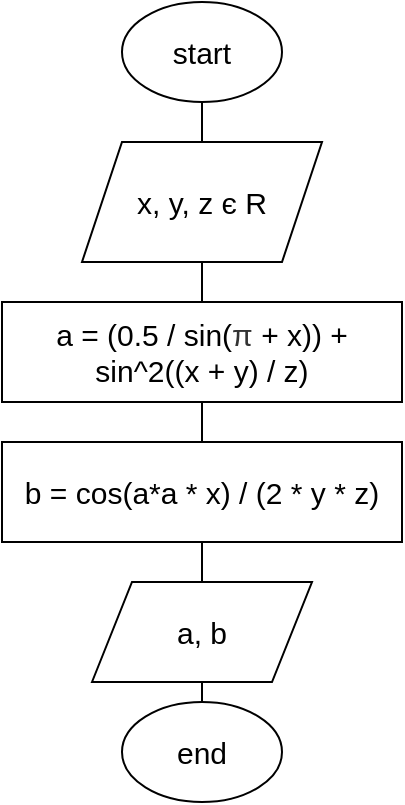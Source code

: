<mxfile version="15.4.0" type="device" pages="2"><diagram id="OuiL14HbTyXfi59SiVN2" name="Task1"><mxGraphModel dx="1038" dy="547" grid="1" gridSize="10" guides="1" tooltips="1" connect="1" arrows="1" fold="1" page="1" pageScale="1" pageWidth="827" pageHeight="1169" math="0" shadow="0"><root><mxCell id="0"/><mxCell id="1" parent="0"/><mxCell id="IaUWAaFqT--o-B53hk6z-4" style="edgeStyle=orthogonalEdgeStyle;rounded=0;orthogonalLoop=1;jettySize=auto;html=1;exitX=0.5;exitY=1;exitDx=0;exitDy=0;entryX=0.5;entryY=0;entryDx=0;entryDy=0;endArrow=none;endFill=0;" parent="1" source="IaUWAaFqT--o-B53hk6z-1" target="IaUWAaFqT--o-B53hk6z-3" edge="1"><mxGeometry relative="1" as="geometry"/></mxCell><mxCell id="IaUWAaFqT--o-B53hk6z-1" value="&lt;font style=&quot;font-size: 15px&quot;&gt;start&lt;/font&gt;" style="ellipse;whiteSpace=wrap;html=1;" parent="1" vertex="1"><mxGeometry x="340" y="20" width="80" height="50" as="geometry"/></mxCell><mxCell id="IaUWAaFqT--o-B53hk6z-6" style="edgeStyle=orthogonalEdgeStyle;rounded=0;orthogonalLoop=1;jettySize=auto;html=1;exitX=0.5;exitY=1;exitDx=0;exitDy=0;entryX=0.5;entryY=0;entryDx=0;entryDy=0;endArrow=none;endFill=0;" parent="1" source="IaUWAaFqT--o-B53hk6z-3" target="IaUWAaFqT--o-B53hk6z-5" edge="1"><mxGeometry relative="1" as="geometry"/></mxCell><mxCell id="IaUWAaFqT--o-B53hk6z-3" value="&lt;font style=&quot;font-size: 15px&quot;&gt;x, y, z є R&lt;br&gt;&lt;/font&gt;" style="shape=parallelogram;perimeter=parallelogramPerimeter;whiteSpace=wrap;html=1;fixedSize=1;" parent="1" vertex="1"><mxGeometry x="320" y="90" width="120" height="60" as="geometry"/></mxCell><mxCell id="TvBcrMA-Ivdd_XGM40US-3" style="edgeStyle=orthogonalEdgeStyle;rounded=0;orthogonalLoop=1;jettySize=auto;html=1;exitX=0.5;exitY=1;exitDx=0;exitDy=0;entryX=0.5;entryY=0;entryDx=0;entryDy=0;endArrow=none;endFill=0;" parent="1" source="IaUWAaFqT--o-B53hk6z-5" target="TvBcrMA-Ivdd_XGM40US-2" edge="1"><mxGeometry relative="1" as="geometry"/></mxCell><mxCell id="IaUWAaFqT--o-B53hk6z-5" value="&lt;font&gt;&lt;span style=&quot;font-size: 15px&quot;&gt;a = (0.5 / sin(&lt;/span&gt;&lt;span style=&quot;color: rgb(51 , 51 , 51) ; background-color: rgb(255 , 255 , 255)&quot;&gt;&lt;font style=&quot;font-size: 15px&quot;&gt;π&lt;/font&gt;&lt;/span&gt;&lt;span style=&quot;font-size: 15px&quot;&gt;&amp;nbsp;+ x)) + sin^2((x + y) / z)&lt;/span&gt;&lt;br&gt;&lt;/font&gt;" style="rounded=0;whiteSpace=wrap;html=1;" parent="1" vertex="1"><mxGeometry x="280" y="170" width="200" height="50" as="geometry"/></mxCell><mxCell id="IaUWAaFqT--o-B53hk6z-18" style="edgeStyle=orthogonalEdgeStyle;rounded=0;orthogonalLoop=1;jettySize=auto;html=1;exitX=0.5;exitY=1;exitDx=0;exitDy=0;entryX=0.5;entryY=0;entryDx=0;entryDy=0;endArrow=none;endFill=0;" parent="1" source="IaUWAaFqT--o-B53hk6z-15" target="IaUWAaFqT--o-B53hk6z-17" edge="1"><mxGeometry relative="1" as="geometry"/></mxCell><mxCell id="IaUWAaFqT--o-B53hk6z-15" value="&lt;span style=&quot;font-size: 15px&quot;&gt;a, b&lt;/span&gt;" style="shape=parallelogram;perimeter=parallelogramPerimeter;whiteSpace=wrap;html=1;fixedSize=1;" parent="1" vertex="1"><mxGeometry x="325" y="310" width="110" height="50" as="geometry"/></mxCell><mxCell id="IaUWAaFqT--o-B53hk6z-17" value="&lt;font style=&quot;font-size: 15px&quot;&gt;end&lt;/font&gt;" style="ellipse;whiteSpace=wrap;html=1;" parent="1" vertex="1"><mxGeometry x="340" y="370" width="80" height="50" as="geometry"/></mxCell><mxCell id="TvBcrMA-Ivdd_XGM40US-4" style="edgeStyle=orthogonalEdgeStyle;rounded=0;orthogonalLoop=1;jettySize=auto;html=1;exitX=0.5;exitY=1;exitDx=0;exitDy=0;entryX=0.5;entryY=0;entryDx=0;entryDy=0;endArrow=none;endFill=0;" parent="1" source="TvBcrMA-Ivdd_XGM40US-2" target="IaUWAaFqT--o-B53hk6z-15" edge="1"><mxGeometry relative="1" as="geometry"/></mxCell><mxCell id="TvBcrMA-Ivdd_XGM40US-2" value="&lt;font&gt;&lt;span style=&quot;font-size: 15px&quot;&gt;b = cos(a*a * x) / (2 * y * z)&lt;/span&gt;&lt;br&gt;&lt;/font&gt;" style="rounded=0;whiteSpace=wrap;html=1;" parent="1" vertex="1"><mxGeometry x="280" y="240" width="200" height="50" as="geometry"/></mxCell></root></mxGraphModel></diagram><diagram name="Task2" id="vusdGlH9g-D_evtWTdk5"><mxGraphModel dx="1038" dy="547" grid="1" gridSize="10" guides="1" tooltips="1" connect="1" arrows="1" fold="1" page="1" pageScale="1" pageWidth="827" pageHeight="1169" math="0" shadow="0"><root><mxCell id="HuZ3DBW35NMAsffzDsDC-0"/><mxCell id="HuZ3DBW35NMAsffzDsDC-1" parent="HuZ3DBW35NMAsffzDsDC-0"/><mxCell id="HuZ3DBW35NMAsffzDsDC-2" style="edgeStyle=orthogonalEdgeStyle;rounded=0;orthogonalLoop=1;jettySize=auto;html=1;exitX=0.5;exitY=1;exitDx=0;exitDy=0;entryX=0.5;entryY=0;entryDx=0;entryDy=0;endArrow=none;endFill=0;" parent="HuZ3DBW35NMAsffzDsDC-1" source="HuZ3DBW35NMAsffzDsDC-3" target="HuZ3DBW35NMAsffzDsDC-5" edge="1"><mxGeometry relative="1" as="geometry"/></mxCell><mxCell id="HuZ3DBW35NMAsffzDsDC-3" value="&lt;font style=&quot;font-size: 15px&quot;&gt;start&lt;/font&gt;" style="ellipse;whiteSpace=wrap;html=1;" parent="HuZ3DBW35NMAsffzDsDC-1" vertex="1"><mxGeometry x="340" y="20" width="80" height="50" as="geometry"/></mxCell><mxCell id="HuZ3DBW35NMAsffzDsDC-4" style="edgeStyle=orthogonalEdgeStyle;rounded=0;orthogonalLoop=1;jettySize=auto;html=1;exitX=0.5;exitY=1;exitDx=0;exitDy=0;entryX=0.5;entryY=0;entryDx=0;entryDy=0;endArrow=none;endFill=0;" parent="HuZ3DBW35NMAsffzDsDC-1" source="HuZ3DBW35NMAsffzDsDC-5" target="HuZ3DBW35NMAsffzDsDC-7" edge="1"><mxGeometry relative="1" as="geometry"/></mxCell><mxCell id="HuZ3DBW35NMAsffzDsDC-5" value="&lt;font style=&quot;font-size: 15px&quot;&gt;year є N&lt;br&gt;&lt;/font&gt;" style="shape=parallelogram;perimeter=parallelogramPerimeter;whiteSpace=wrap;html=1;fixedSize=1;" parent="HuZ3DBW35NMAsffzDsDC-1" vertex="1"><mxGeometry x="320" y="90" width="120" height="60" as="geometry"/></mxCell><mxCell id="HuZ3DBW35NMAsffzDsDC-6" style="edgeStyle=orthogonalEdgeStyle;rounded=0;orthogonalLoop=1;jettySize=auto;html=1;exitX=0.5;exitY=1;exitDx=0;exitDy=0;entryX=0.5;entryY=0;entryDx=0;entryDy=0;endArrow=none;endFill=0;" parent="HuZ3DBW35NMAsffzDsDC-1" source="HuZ3DBW35NMAsffzDsDC-7" target="HuZ3DBW35NMAsffzDsDC-12" edge="1"><mxGeometry relative="1" as="geometry"/></mxCell><mxCell id="HuZ3DBW35NMAsffzDsDC-7" value="&lt;span style=&quot;font-size: 15px&quot;&gt;m = 8&lt;/span&gt;" style="rounded=0;whiteSpace=wrap;html=1;" parent="HuZ3DBW35NMAsffzDsDC-1" vertex="1"><mxGeometry x="310" y="160" width="140" height="50" as="geometry"/></mxCell><mxCell id="HuZ3DBW35NMAsffzDsDC-8" style="edgeStyle=orthogonalEdgeStyle;rounded=0;orthogonalLoop=1;jettySize=auto;html=1;exitX=0.5;exitY=1;exitDx=0;exitDy=0;entryX=0.5;entryY=0;entryDx=0;entryDy=0;endArrow=none;endFill=0;" parent="HuZ3DBW35NMAsffzDsDC-1" source="HuZ3DBW35NMAsffzDsDC-9" target="HuZ3DBW35NMAsffzDsDC-10" edge="1"><mxGeometry relative="1" as="geometry"/></mxCell><mxCell id="HuZ3DBW35NMAsffzDsDC-9" value="&lt;span style=&quot;font-size: 15px&quot;&gt;d&lt;/span&gt;" style="shape=parallelogram;perimeter=parallelogramPerimeter;whiteSpace=wrap;html=1;fixedSize=1;" parent="HuZ3DBW35NMAsffzDsDC-1" vertex="1"><mxGeometry x="615" y="500" width="110" height="50" as="geometry"/></mxCell><mxCell id="HuZ3DBW35NMAsffzDsDC-10" value="&lt;font style=&quot;font-size: 15px&quot;&gt;end&lt;/font&gt;" style="ellipse;whiteSpace=wrap;html=1;" parent="HuZ3DBW35NMAsffzDsDC-1" vertex="1"><mxGeometry x="630" y="580" width="80" height="50" as="geometry"/></mxCell><mxCell id="DoT3FoBAe4MxI2kyqf4p-1" style="edgeStyle=orthogonalEdgeStyle;rounded=0;orthogonalLoop=1;jettySize=auto;html=1;exitX=0.5;exitY=1;exitDx=0;exitDy=0;entryX=0.5;entryY=0;entryDx=0;entryDy=0;endArrow=none;endFill=0;" parent="HuZ3DBW35NMAsffzDsDC-1" source="HuZ3DBW35NMAsffzDsDC-12" target="DoT3FoBAe4MxI2kyqf4p-0" edge="1"><mxGeometry relative="1" as="geometry"/></mxCell><mxCell id="HuZ3DBW35NMAsffzDsDC-12" value="&lt;font&gt;&lt;span style=&quot;font-size: 15px&quot;&gt;y = year % 100&lt;/span&gt;&lt;br&gt;&lt;/font&gt;" style="rounded=0;whiteSpace=wrap;html=1;" parent="HuZ3DBW35NMAsffzDsDC-1" vertex="1"><mxGeometry x="310" y="220" width="140" height="50" as="geometry"/></mxCell><mxCell id="DoT3FoBAe4MxI2kyqf4p-3" style="edgeStyle=orthogonalEdgeStyle;rounded=0;orthogonalLoop=1;jettySize=auto;html=1;exitX=0.5;exitY=1;exitDx=0;exitDy=0;entryX=0.5;entryY=0;entryDx=0;entryDy=0;endArrow=none;endFill=0;" parent="HuZ3DBW35NMAsffzDsDC-1" source="DoT3FoBAe4MxI2kyqf4p-0" target="DoT3FoBAe4MxI2kyqf4p-2" edge="1"><mxGeometry relative="1" as="geometry"/></mxCell><mxCell id="DoT3FoBAe4MxI2kyqf4p-0" value="&lt;font&gt;&lt;span style=&quot;font-size: 15px&quot;&gt;c = year / 100&lt;/span&gt;&lt;br&gt;&lt;/font&gt;" style="rounded=0;whiteSpace=wrap;html=1;" parent="HuZ3DBW35NMAsffzDsDC-1" vertex="1"><mxGeometry x="310" y="280" width="140" height="50" as="geometry"/></mxCell><mxCell id="DoT3FoBAe4MxI2kyqf4p-5" style="edgeStyle=orthogonalEdgeStyle;rounded=0;orthogonalLoop=1;jettySize=auto;html=1;exitX=0.5;exitY=1;exitDx=0;exitDy=0;entryX=0.5;entryY=0;entryDx=0;entryDy=0;endArrow=none;endFill=0;" parent="HuZ3DBW35NMAsffzDsDC-1" source="DoT3FoBAe4MxI2kyqf4p-2" target="DoT3FoBAe4MxI2kyqf4p-4" edge="1"><mxGeometry relative="1" as="geometry"/></mxCell><mxCell id="DoT3FoBAe4MxI2kyqf4p-2" value="&lt;span style=&quot;font-size: 15px&quot;&gt;d = 31&lt;/span&gt;" style="rounded=0;whiteSpace=wrap;html=1;" parent="HuZ3DBW35NMAsffzDsDC-1" vertex="1"><mxGeometry x="310" y="340" width="140" height="50" as="geometry"/></mxCell><mxCell id="DoT3FoBAe4MxI2kyqf4p-8" value="True" style="edgeStyle=orthogonalEdgeStyle;rounded=0;orthogonalLoop=1;jettySize=auto;html=1;exitX=0.5;exitY=1;exitDx=0;exitDy=0;entryX=0.5;entryY=0;entryDx=0;entryDy=0;endArrow=none;endFill=0;" parent="HuZ3DBW35NMAsffzDsDC-1" source="DoT3FoBAe4MxI2kyqf4p-4" target="DoT3FoBAe4MxI2kyqf4p-7" edge="1"><mxGeometry y="-20" relative="1" as="geometry"><mxPoint as="offset"/></mxGeometry></mxCell><mxCell id="DoT3FoBAe4MxI2kyqf4p-10" value="False" style="edgeStyle=orthogonalEdgeStyle;rounded=0;orthogonalLoop=1;jettySize=auto;html=1;exitX=1;exitY=0.5;exitDx=0;exitDy=0;entryX=0.5;entryY=0;entryDx=0;entryDy=0;endArrow=none;endFill=0;" parent="HuZ3DBW35NMAsffzDsDC-1" source="DoT3FoBAe4MxI2kyqf4p-4" target="HuZ3DBW35NMAsffzDsDC-9" edge="1"><mxGeometry x="-0.048" y="15" relative="1" as="geometry"><mxPoint as="offset"/></mxGeometry></mxCell><mxCell id="DoT3FoBAe4MxI2kyqf4p-4" value="&lt;font style=&quot;font-size: 15px&quot;&gt;&lt;span style=&quot;color: rgb(32 , 33 , 36) ; font-family: &amp;#34;arial&amp;#34; , sans-serif ; font-size: 16px ; text-align: left ; background-color: rgb(255 , 255 , 255)&quot;&gt;(⌊&lt;/span&gt;2.6*m - 0.2&lt;span style=&quot;color: rgb(32 , 33 , 36) ; font-family: &amp;#34;arial&amp;#34; , sans-serif ; font-size: 16px ; text-align: left ; background-color: rgb(255 , 255 , 255)&quot;&gt;⌋&amp;nbsp;&lt;/span&gt;+ d + y +&amp;nbsp;&lt;span style=&quot;color: rgb(32 , 33 , 36) ; font-family: &amp;#34;arial&amp;#34; , sans-serif ; font-size: 16px ; text-align: left ; background-color: rgb(255 , 255 , 255)&quot;&gt;⌊&lt;/span&gt;y/4&lt;span style=&quot;color: rgb(32 , 33 , 36) ; font-family: &amp;#34;arial&amp;#34; , sans-serif ; font-size: 16px ; text-align: left ; background-color: rgb(255 , 255 , 255)&quot;&gt;⌋&lt;/span&gt;&amp;nbsp;+&amp;nbsp;&lt;span style=&quot;color: rgb(32 , 33 , 36) ; font-family: &amp;#34;arial&amp;#34; , sans-serif ; font-size: 16px ; text-align: left ; background-color: rgb(255 , 255 , 255)&quot;&gt;⌊&lt;/span&gt;c/4&lt;span style=&quot;color: rgb(32 , 33 , 36) ; font-family: &amp;#34;arial&amp;#34; , sans-serif ; font-size: 16px ; text-align: left ; background-color: rgb(255 , 255 , 255)&quot;&gt;⌋&lt;/span&gt;&amp;nbsp;- 2*c) % 7 != 0&lt;/font&gt;" style="rhombus;whiteSpace=wrap;html=1;" parent="HuZ3DBW35NMAsffzDsDC-1" vertex="1"><mxGeometry x="160" y="410" width="440" height="100" as="geometry"/></mxCell><mxCell id="DoT3FoBAe4MxI2kyqf4p-9" style="edgeStyle=orthogonalEdgeStyle;rounded=0;orthogonalLoop=1;jettySize=auto;html=1;exitX=0;exitY=0.5;exitDx=0;exitDy=0;endArrow=classic;endFill=1;" parent="HuZ3DBW35NMAsffzDsDC-1" source="DoT3FoBAe4MxI2kyqf4p-7" edge="1"><mxGeometry relative="1" as="geometry"><mxPoint x="380" y="400" as="targetPoint"/><Array as="points"><mxPoint x="140" y="565"/><mxPoint x="140" y="400"/></Array></mxGeometry></mxCell><mxCell id="DoT3FoBAe4MxI2kyqf4p-7" value="&lt;span style=&quot;font-size: 15px&quot;&gt;d = d + 1&lt;/span&gt;" style="rounded=0;whiteSpace=wrap;html=1;" parent="HuZ3DBW35NMAsffzDsDC-1" vertex="1"><mxGeometry x="310" y="540" width="140" height="50" as="geometry"/></mxCell></root></mxGraphModel></diagram></mxfile>